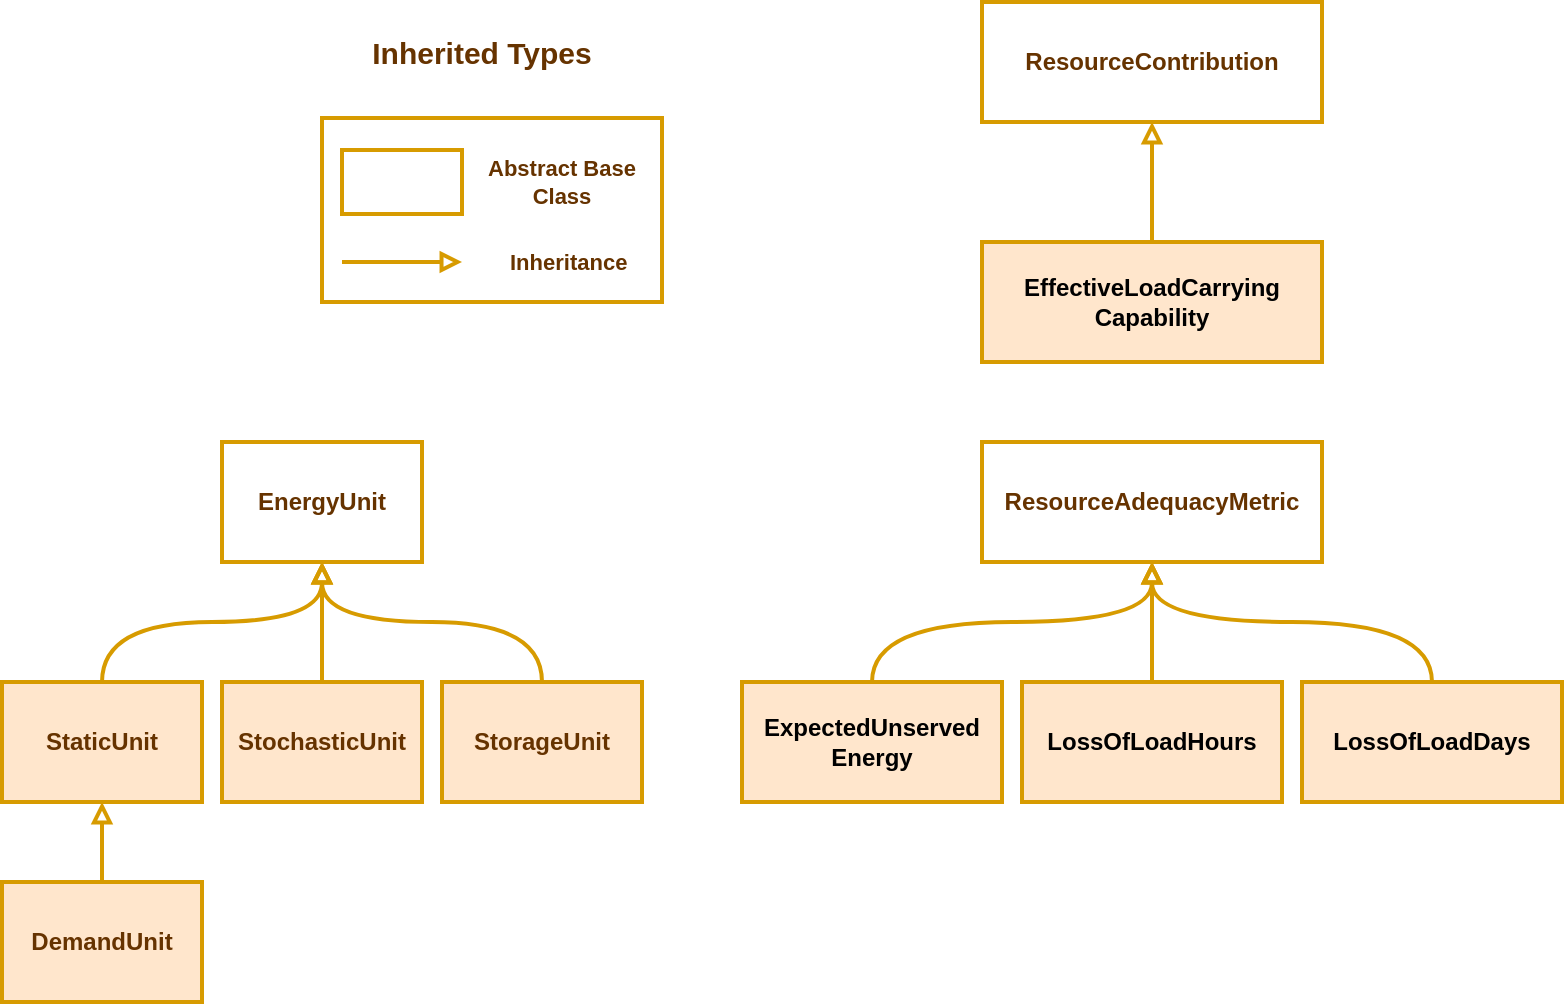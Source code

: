 <mxfile version="21.0.6" type="github"><diagram name="Page-1" id="Nr79UpzdsVzAqVi6YnkG"><mxGraphModel dx="4500" dy="2030" grid="1" gridSize="10" guides="1" tooltips="1" connect="1" arrows="1" fold="1" page="1" pageScale="1" pageWidth="2000" pageHeight="400" math="0" shadow="0"><root><mxCell id="0"/><mxCell id="1" parent="0"/><mxCell id="ov9PU5uzwGSOFfLKYfcK-75" value="" style="rounded=0;whiteSpace=wrap;html=1;fontFamily=Helvetica;fontSize=11;fillColor=none;strokeColor=#d79b00;strokeWidth=2;fontColor=#663300;fontStyle=1" parent="1" vertex="1"><mxGeometry x="70" y="-102" width="170" height="92" as="geometry"/></mxCell><mxCell id="ov9PU5uzwGSOFfLKYfcK-1" value="EnergyUnit" style="rounded=0;whiteSpace=wrap;html=1;fillColor=none;strokeColor=#d79b00;strokeWidth=2;fontColor=#663300;fontStyle=1" parent="1" vertex="1"><mxGeometry x="20" y="60" width="100" height="60" as="geometry"/></mxCell><mxCell id="ov9PU5uzwGSOFfLKYfcK-61" style="edgeStyle=orthogonalEdgeStyle;shape=connector;curved=1;rounded=1;orthogonalLoop=1;jettySize=auto;html=1;labelBackgroundColor=default;strokeColor=#d79b00;strokeWidth=2;fontFamily=Helvetica;fontSize=11;fontColor=#663300;endArrow=block;endFill=0;fillColor=#ffe6cc;exitX=0.5;exitY=0;exitDx=0;exitDy=0;entryX=0.5;entryY=1;entryDx=0;entryDy=0;fontStyle=1" parent="1" source="ov9PU5uzwGSOFfLKYfcK-2" target="ov9PU5uzwGSOFfLKYfcK-1" edge="1"><mxGeometry relative="1" as="geometry"><mxPoint x="70" y="100" as="targetPoint"/></mxGeometry></mxCell><mxCell id="ov9PU5uzwGSOFfLKYfcK-2" value="StorageUnit" style="rounded=0;whiteSpace=wrap;html=1;fillColor=#ffe6cc;strokeColor=#d79b00;strokeWidth=2;fontColor=#663300;fontStyle=1" parent="1" vertex="1"><mxGeometry x="130" y="180" width="100" height="60" as="geometry"/></mxCell><mxCell id="ov9PU5uzwGSOFfLKYfcK-60" style="edgeStyle=orthogonalEdgeStyle;shape=connector;curved=1;rounded=1;orthogonalLoop=1;jettySize=auto;html=1;entryX=0.5;entryY=1;entryDx=0;entryDy=0;labelBackgroundColor=default;strokeColor=#d79b00;strokeWidth=2;fontFamily=Helvetica;fontSize=11;fontColor=#663300;endArrow=block;endFill=0;fillColor=#ffe6cc;fontStyle=1" parent="1" source="ov9PU5uzwGSOFfLKYfcK-3" target="ov9PU5uzwGSOFfLKYfcK-1" edge="1"><mxGeometry relative="1" as="geometry"/></mxCell><mxCell id="ov9PU5uzwGSOFfLKYfcK-3" value="StochasticUnit" style="rounded=0;whiteSpace=wrap;html=1;fillColor=#ffe6cc;strokeColor=#d79b00;strokeWidth=2;fontColor=#663300;fontStyle=1" parent="1" vertex="1"><mxGeometry x="20" y="180" width="100" height="60" as="geometry"/></mxCell><mxCell id="ov9PU5uzwGSOFfLKYfcK-59" style="edgeStyle=orthogonalEdgeStyle;shape=connector;curved=1;rounded=1;orthogonalLoop=1;jettySize=auto;html=1;entryX=0.5;entryY=1;entryDx=0;entryDy=0;labelBackgroundColor=default;strokeColor=#d79b00;strokeWidth=2;fontFamily=Helvetica;fontSize=11;fontColor=#663300;endArrow=block;endFill=0;fillColor=#ffe6cc;exitX=0.5;exitY=0;exitDx=0;exitDy=0;fontStyle=1" parent="1" source="ov9PU5uzwGSOFfLKYfcK-4" target="ov9PU5uzwGSOFfLKYfcK-1" edge="1"><mxGeometry relative="1" as="geometry"/></mxCell><mxCell id="ov9PU5uzwGSOFfLKYfcK-4" value="StaticUnit" style="rounded=0;whiteSpace=wrap;html=1;fillColor=#ffe6cc;strokeColor=#d79b00;strokeWidth=2;fontColor=#663300;fontStyle=1" parent="1" vertex="1"><mxGeometry x="-90" y="180" width="100" height="60" as="geometry"/></mxCell><mxCell id="ov9PU5uzwGSOFfLKYfcK-58" style="edgeStyle=orthogonalEdgeStyle;shape=connector;curved=1;rounded=1;orthogonalLoop=1;jettySize=auto;html=1;labelBackgroundColor=default;strokeColor=#d79b00;strokeWidth=2;fontFamily=Helvetica;fontSize=11;fontColor=#663300;endArrow=block;endFill=0;fillColor=#ffe6cc;fontStyle=1" parent="1" source="ov9PU5uzwGSOFfLKYfcK-10" target="ov9PU5uzwGSOFfLKYfcK-4" edge="1"><mxGeometry relative="1" as="geometry"/></mxCell><mxCell id="ov9PU5uzwGSOFfLKYfcK-10" value="DemandUnit" style="rounded=0;whiteSpace=wrap;html=1;fillColor=#ffe6cc;strokeColor=#d79b00;strokeWidth=2;fontColor=#663300;fontStyle=1" parent="1" vertex="1"><mxGeometry x="-90" y="280" width="100" height="60" as="geometry"/></mxCell><mxCell id="ov9PU5uzwGSOFfLKYfcK-72" style="edgeStyle=orthogonalEdgeStyle;rounded=0;orthogonalLoop=1;jettySize=auto;html=1;entryX=0;entryY=0.5;entryDx=0;entryDy=0;fillColor=#ffe6cc;strokeColor=#d79b00;fontColor=#663300;strokeWidth=2;endArrow=block;endFill=0;fontStyle=1" parent="1" edge="1"><mxGeometry relative="1" as="geometry"><mxPoint x="80" y="-30" as="sourcePoint"/><mxPoint x="140" y="-30" as="targetPoint"/></mxGeometry></mxCell><mxCell id="ov9PU5uzwGSOFfLKYfcK-73" value="Abstract Base Class" style="text;html=1;strokeColor=none;fillColor=none;align=center;verticalAlign=middle;whiteSpace=wrap;rounded=0;fontSize=11;fontFamily=Helvetica;fontStyle=1;fontColor=#663300;" parent="1" vertex="1"><mxGeometry x="150" y="-80" width="80" height="20" as="geometry"/></mxCell><mxCell id="ov9PU5uzwGSOFfLKYfcK-74" value="Inheritance" style="text;html=1;strokeColor=none;fillColor=none;align=left;verticalAlign=middle;whiteSpace=wrap;rounded=0;fontSize=11;fontFamily=Helvetica;fontStyle=1;fontColor=#663300;" parent="1" vertex="1"><mxGeometry x="162" y="-40" width="60" height="20" as="geometry"/></mxCell><mxCell id="ov9PU5uzwGSOFfLKYfcK-76" value="&lt;span style=&quot;font-size: 15px;&quot;&gt;Inherited Types&lt;br&gt;&lt;/span&gt;" style="text;html=1;strokeColor=none;fillColor=none;align=center;verticalAlign=middle;whiteSpace=wrap;rounded=0;fontSize=15;fontFamily=Helvetica;fontColor=#663300;fontStyle=1" parent="1" vertex="1"><mxGeometry x="90" y="-150" width="120" height="30" as="geometry"/></mxCell><mxCell id="ov9PU5uzwGSOFfLKYfcK-79" value="" style="rounded=0;whiteSpace=wrap;html=1;fontFamily=Helvetica;fontSize=11;fillColor=none;strokeColor=#d79b00;strokeWidth=2;fontColor=#663300;fontStyle=1" parent="1" vertex="1"><mxGeometry x="80" y="-86" width="60" height="32" as="geometry"/></mxCell><mxCell id="ov9PU5uzwGSOFfLKYfcK-80" value="ResourceAdequacyMetric" style="rounded=0;whiteSpace=wrap;html=1;fillColor=none;strokeColor=#d79b00;strokeWidth=2;fontColor=#663300;fontStyle=1" parent="1" vertex="1"><mxGeometry x="400" y="60" width="170" height="60" as="geometry"/></mxCell><mxCell id="ov9PU5uzwGSOFfLKYfcK-87" style="edgeStyle=orthogonalEdgeStyle;shape=connector;curved=1;rounded=1;orthogonalLoop=1;jettySize=auto;html=1;entryX=0.5;entryY=1;entryDx=0;entryDy=0;labelBackgroundColor=default;strokeColor=#d79b00;strokeWidth=2;fontFamily=Helvetica;fontSize=11;fontColor=#006600;endArrow=block;endFill=0;fillColor=#ffe6cc;" parent="1" source="ov9PU5uzwGSOFfLKYfcK-84" target="ov9PU5uzwGSOFfLKYfcK-80" edge="1"><mxGeometry relative="1" as="geometry"/></mxCell><mxCell id="ov9PU5uzwGSOFfLKYfcK-84" value="&lt;div&gt;ExpectedUnserved&lt;/div&gt;&lt;div&gt;Energy&lt;/div&gt;" style="rounded=0;whiteSpace=wrap;html=1;fillColor=#ffe6cc;strokeColor=#d79b00;strokeWidth=2;fontStyle=1" parent="1" vertex="1"><mxGeometry x="280" y="180" width="130" height="60" as="geometry"/></mxCell><mxCell id="ov9PU5uzwGSOFfLKYfcK-88" style="edgeStyle=orthogonalEdgeStyle;shape=connector;curved=1;rounded=1;orthogonalLoop=1;jettySize=auto;html=1;labelBackgroundColor=default;strokeColor=#d79b00;strokeWidth=2;fontFamily=Helvetica;fontSize=11;fontColor=#006600;endArrow=block;endFill=0;fillColor=#ffe6cc;" parent="1" source="ov9PU5uzwGSOFfLKYfcK-85" edge="1"><mxGeometry relative="1" as="geometry"><mxPoint x="485" y="120" as="targetPoint"/></mxGeometry></mxCell><mxCell id="ov9PU5uzwGSOFfLKYfcK-85" value="LossOfLoadHours" style="rounded=0;whiteSpace=wrap;html=1;fillColor=#ffe6cc;strokeColor=#d79b00;strokeWidth=2;fontStyle=1" parent="1" vertex="1"><mxGeometry x="420" y="180" width="130" height="60" as="geometry"/></mxCell><mxCell id="ov9PU5uzwGSOFfLKYfcK-89" style="edgeStyle=orthogonalEdgeStyle;shape=connector;curved=1;rounded=1;orthogonalLoop=1;jettySize=auto;html=1;entryX=0.5;entryY=1;entryDx=0;entryDy=0;labelBackgroundColor=default;strokeColor=#d79b00;strokeWidth=2;fontFamily=Helvetica;fontSize=11;fontColor=#006600;endArrow=block;endFill=0;fillColor=#ffe6cc;" parent="1" source="ov9PU5uzwGSOFfLKYfcK-86" target="ov9PU5uzwGSOFfLKYfcK-80" edge="1"><mxGeometry relative="1" as="geometry"/></mxCell><mxCell id="ov9PU5uzwGSOFfLKYfcK-86" value="LossOfLoadDays" style="rounded=0;whiteSpace=wrap;html=1;fillColor=#ffe6cc;strokeColor=#d79b00;strokeWidth=2;fontStyle=1" parent="1" vertex="1"><mxGeometry x="560" y="180" width="130" height="60" as="geometry"/></mxCell><mxCell id="ov9PU5uzwGSOFfLKYfcK-90" value="ResourceContribution" style="rounded=0;whiteSpace=wrap;html=1;fillColor=none;strokeColor=#D79B00;strokeWidth=2;fontColor=#663300;fontStyle=1" parent="1" vertex="1"><mxGeometry x="400" y="-160" width="170" height="60" as="geometry"/></mxCell><mxCell id="ov9PU5uzwGSOFfLKYfcK-92" value="" style="edgeStyle=orthogonalEdgeStyle;shape=connector;curved=1;rounded=1;orthogonalLoop=1;jettySize=auto;html=1;labelBackgroundColor=default;strokeColor=#d79b00;strokeWidth=2;fontFamily=Helvetica;fontSize=11;fontColor=#006600;endArrow=block;endFill=0;fillColor=#ffe6cc;" parent="1" source="ov9PU5uzwGSOFfLKYfcK-91" target="ov9PU5uzwGSOFfLKYfcK-90" edge="1"><mxGeometry relative="1" as="geometry"/></mxCell><mxCell id="ov9PU5uzwGSOFfLKYfcK-91" value="&lt;div&gt;EffectiveLoadCarrying&lt;/div&gt;&lt;div&gt;Capability&lt;/div&gt;" style="rounded=0;whiteSpace=wrap;html=1;fillColor=#ffe6cc;strokeColor=#d79b00;strokeWidth=2;fontStyle=1" parent="1" vertex="1"><mxGeometry x="400" y="-40" width="170" height="60" as="geometry"/></mxCell></root></mxGraphModel></diagram></mxfile>